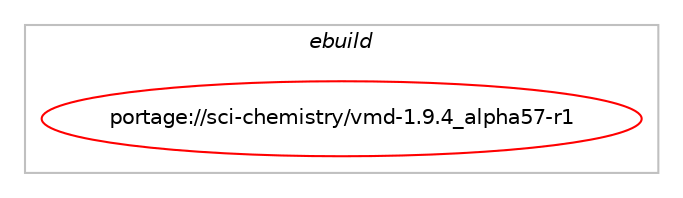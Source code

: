 digraph prolog {

# *************
# Graph options
# *************

newrank=true;
concentrate=true;
compound=true;
graph [rankdir=LR,fontname=Helvetica,fontsize=10,ranksep=1.5];#, ranksep=2.5, nodesep=0.2];
edge  [arrowhead=vee];
node  [fontname=Helvetica,fontsize=10];

# **********
# The ebuild
# **********

subgraph cluster_leftcol {
color=gray;
label=<<i>ebuild</i>>;
id [label="portage://sci-chemistry/vmd-1.9.4_alpha57-r1", color=red, width=4, href="../sci-chemistry/vmd-1.9.4_alpha57-r1.svg"];
}

# ****************
# The dependencies
# ****************

subgraph cluster_midcol {
color=gray;
label=<<i>dependencies</i>>;
subgraph cluster_compile {
fillcolor="#eeeeee";
style=filled;
label=<<i>compile</i>>;
# *** BEGIN UNKNOWN DEPENDENCY TYPE (TODO) ***
# id -> equal(use_conditional_group(positive,cuda,portage://sci-chemistry/vmd-1.9.4_alpha57-r1,[package_dependency(portage://sci-chemistry/vmd-1.9.4_alpha57-r1,install,no,dev-util,nvidia-cuda-toolkit,greaterequal,[4.2.9,,-r1,4.2.9-r1],any_same_slot,[])]))
# *** END UNKNOWN DEPENDENCY TYPE (TODO) ***

# *** BEGIN UNKNOWN DEPENDENCY TYPE (TODO) ***
# id -> equal(use_conditional_group(positive,gromacs,portage://sci-chemistry/vmd-1.9.4_alpha57-r1,[package_dependency(portage://sci-chemistry/vmd-1.9.4_alpha57-r1,install,no,sci-chemistry,gromacs,greaterequal,[5.0.4,,-r1,5.0.4-r1],[slot(0),equal],[use(enable(tng),none)])]))
# *** END UNKNOWN DEPENDENCY TYPE (TODO) ***

# *** BEGIN UNKNOWN DEPENDENCY TYPE (TODO) ***
# id -> equal(use_conditional_group(positive,python_single_target_python3_10,portage://sci-chemistry/vmd-1.9.4_alpha57-r1,[package_dependency(portage://sci-chemistry/vmd-1.9.4_alpha57-r1,install,no,dev-lang,python,none,[,,],[slot(3.10)],[])]))
# *** END UNKNOWN DEPENDENCY TYPE (TODO) ***

# *** BEGIN UNKNOWN DEPENDENCY TYPE (TODO) ***
# id -> equal(use_conditional_group(positive,python_single_target_python3_10,portage://sci-chemistry/vmd-1.9.4_alpha57-r1,[package_dependency(portage://sci-chemistry/vmd-1.9.4_alpha57-r1,install,no,dev-python,numpy,greaterequal,[2,,,2],[],[use(enable(python_targets_python3_10),negative)])]))
# *** END UNKNOWN DEPENDENCY TYPE (TODO) ***

# *** BEGIN UNKNOWN DEPENDENCY TYPE (TODO) ***
# id -> equal(use_conditional_group(positive,python_single_target_python3_11,portage://sci-chemistry/vmd-1.9.4_alpha57-r1,[package_dependency(portage://sci-chemistry/vmd-1.9.4_alpha57-r1,install,no,dev-lang,python,none,[,,],[slot(3.11)],[])]))
# *** END UNKNOWN DEPENDENCY TYPE (TODO) ***

# *** BEGIN UNKNOWN DEPENDENCY TYPE (TODO) ***
# id -> equal(use_conditional_group(positive,python_single_target_python3_11,portage://sci-chemistry/vmd-1.9.4_alpha57-r1,[package_dependency(portage://sci-chemistry/vmd-1.9.4_alpha57-r1,install,no,dev-python,numpy,greaterequal,[2,,,2],[],[use(enable(python_targets_python3_11),negative)])]))
# *** END UNKNOWN DEPENDENCY TYPE (TODO) ***

# *** BEGIN UNKNOWN DEPENDENCY TYPE (TODO) ***
# id -> equal(use_conditional_group(positive,python_single_target_python3_12,portage://sci-chemistry/vmd-1.9.4_alpha57-r1,[package_dependency(portage://sci-chemistry/vmd-1.9.4_alpha57-r1,install,no,dev-lang,python,none,[,,],[slot(3.12)],[])]))
# *** END UNKNOWN DEPENDENCY TYPE (TODO) ***

# *** BEGIN UNKNOWN DEPENDENCY TYPE (TODO) ***
# id -> equal(use_conditional_group(positive,python_single_target_python3_12,portage://sci-chemistry/vmd-1.9.4_alpha57-r1,[package_dependency(portage://sci-chemistry/vmd-1.9.4_alpha57-r1,install,no,dev-python,numpy,greaterequal,[2,,,2],[],[use(enable(python_targets_python3_12),negative)])]))
# *** END UNKNOWN DEPENDENCY TYPE (TODO) ***

# *** BEGIN UNKNOWN DEPENDENCY TYPE (TODO) ***
# id -> equal(use_conditional_group(positive,sqlite,portage://sci-chemistry/vmd-1.9.4_alpha57-r1,[package_dependency(portage://sci-chemistry/vmd-1.9.4_alpha57-r1,install,no,dev-db,sqlite,none,[,,],[slot(3),equal],[])]))
# *** END UNKNOWN DEPENDENCY TYPE (TODO) ***

# *** BEGIN UNKNOWN DEPENDENCY TYPE (TODO) ***
# id -> equal(use_conditional_group(positive,tachyon,portage://sci-chemistry/vmd-1.9.4_alpha57-r1,[package_dependency(portage://sci-chemistry/vmd-1.9.4_alpha57-r1,install,no,media-gfx,tachyon,greaterequal,[0.99,,_beta6,0.99_beta6],[],[])]))
# *** END UNKNOWN DEPENDENCY TYPE (TODO) ***

# *** BEGIN UNKNOWN DEPENDENCY TYPE (TODO) ***
# id -> equal(use_conditional_group(positive,xinerama,portage://sci-chemistry/vmd-1.9.4_alpha57-r1,[package_dependency(portage://sci-chemistry/vmd-1.9.4_alpha57-r1,install,no,x11-libs,libXinerama,none,[,,],[],[])]))
# *** END UNKNOWN DEPENDENCY TYPE (TODO) ***

# *** BEGIN UNKNOWN DEPENDENCY TYPE (TODO) ***
# id -> equal(package_dependency(portage://sci-chemistry/vmd-1.9.4_alpha57-r1,install,no,dev-lang,perl,none,[,,],[],[]))
# *** END UNKNOWN DEPENDENCY TYPE (TODO) ***

# *** BEGIN UNKNOWN DEPENDENCY TYPE (TODO) ***
# id -> equal(package_dependency(portage://sci-chemistry/vmd-1.9.4_alpha57-r1,install,no,dev-lang,tk,greaterequal,[8.6.1,,,8.6.1],[slot(0),equal],[]))
# *** END UNKNOWN DEPENDENCY TYPE (TODO) ***

# *** BEGIN UNKNOWN DEPENDENCY TYPE (TODO) ***
# id -> equal(package_dependency(portage://sci-chemistry/vmd-1.9.4_alpha57-r1,install,no,dev-libs,expat,none,[,,],[],[]))
# *** END UNKNOWN DEPENDENCY TYPE (TODO) ***

# *** BEGIN UNKNOWN DEPENDENCY TYPE (TODO) ***
# id -> equal(package_dependency(portage://sci-chemistry/vmd-1.9.4_alpha57-r1,install,no,sci-libs,netcdf,none,[,,],[slot(0),equal],[]))
# *** END UNKNOWN DEPENDENCY TYPE (TODO) ***

# *** BEGIN UNKNOWN DEPENDENCY TYPE (TODO) ***
# id -> equal(package_dependency(portage://sci-chemistry/vmd-1.9.4_alpha57-r1,install,no,virtual,opengl,none,[,,],[],[]))
# *** END UNKNOWN DEPENDENCY TYPE (TODO) ***

# *** BEGIN UNKNOWN DEPENDENCY TYPE (TODO) ***
# id -> equal(package_dependency(portage://sci-chemistry/vmd-1.9.4_alpha57-r1,install,no,x11-libs,fltk,greaterequal,[1.1.10,,-r2,1.1.10-r2],[slot(1)],[]))
# *** END UNKNOWN DEPENDENCY TYPE (TODO) ***

# *** BEGIN UNKNOWN DEPENDENCY TYPE (TODO) ***
# id -> equal(package_dependency(portage://sci-chemistry/vmd-1.9.4_alpha57-r1,install,no,x11-libs,libXft,none,[,,],[],[]))
# *** END UNKNOWN DEPENDENCY TYPE (TODO) ***

# *** BEGIN UNKNOWN DEPENDENCY TYPE (TODO) ***
# id -> equal(package_dependency(portage://sci-chemistry/vmd-1.9.4_alpha57-r1,install,no,x11-libs,libXi,none,[,,],[],[]))
# *** END UNKNOWN DEPENDENCY TYPE (TODO) ***

}
subgraph cluster_compileandrun {
fillcolor="#eeeeee";
style=filled;
label=<<i>compile and run</i>>;
}
subgraph cluster_run {
fillcolor="#eeeeee";
style=filled;
label=<<i>run</i>>;
# *** BEGIN UNKNOWN DEPENDENCY TYPE (TODO) ***
# id -> equal(use_conditional_group(positive,cuda,portage://sci-chemistry/vmd-1.9.4_alpha57-r1,[package_dependency(portage://sci-chemistry/vmd-1.9.4_alpha57-r1,run,no,dev-util,nvidia-cuda-toolkit,greaterequal,[4.2.9,,-r1,4.2.9-r1],any_same_slot,[])]))
# *** END UNKNOWN DEPENDENCY TYPE (TODO) ***

# *** BEGIN UNKNOWN DEPENDENCY TYPE (TODO) ***
# id -> equal(use_conditional_group(positive,gromacs,portage://sci-chemistry/vmd-1.9.4_alpha57-r1,[package_dependency(portage://sci-chemistry/vmd-1.9.4_alpha57-r1,run,no,sci-chemistry,gromacs,greaterequal,[5.0.4,,-r1,5.0.4-r1],[slot(0),equal],[use(enable(tng),none)])]))
# *** END UNKNOWN DEPENDENCY TYPE (TODO) ***

# *** BEGIN UNKNOWN DEPENDENCY TYPE (TODO) ***
# id -> equal(use_conditional_group(positive,msms,portage://sci-chemistry/vmd-1.9.4_alpha57-r1,[package_dependency(portage://sci-chemistry/vmd-1.9.4_alpha57-r1,run,no,sci-chemistry,msms-bin,none,[,,],[],[])]))
# *** END UNKNOWN DEPENDENCY TYPE (TODO) ***

# *** BEGIN UNKNOWN DEPENDENCY TYPE (TODO) ***
# id -> equal(use_conditional_group(positive,povray,portage://sci-chemistry/vmd-1.9.4_alpha57-r1,[package_dependency(portage://sci-chemistry/vmd-1.9.4_alpha57-r1,run,no,media-gfx,povray,none,[,,],[],[])]))
# *** END UNKNOWN DEPENDENCY TYPE (TODO) ***

# *** BEGIN UNKNOWN DEPENDENCY TYPE (TODO) ***
# id -> equal(use_conditional_group(positive,python_single_target_python3_10,portage://sci-chemistry/vmd-1.9.4_alpha57-r1,[package_dependency(portage://sci-chemistry/vmd-1.9.4_alpha57-r1,run,no,dev-lang,python,none,[,,],[slot(3.10)],[])]))
# *** END UNKNOWN DEPENDENCY TYPE (TODO) ***

# *** BEGIN UNKNOWN DEPENDENCY TYPE (TODO) ***
# id -> equal(use_conditional_group(positive,python_single_target_python3_10,portage://sci-chemistry/vmd-1.9.4_alpha57-r1,[package_dependency(portage://sci-chemistry/vmd-1.9.4_alpha57-r1,run,no,dev-python,numpy,greaterequal,[2,,,2],[],[use(enable(python_targets_python3_10),negative)])]))
# *** END UNKNOWN DEPENDENCY TYPE (TODO) ***

# *** BEGIN UNKNOWN DEPENDENCY TYPE (TODO) ***
# id -> equal(use_conditional_group(positive,python_single_target_python3_11,portage://sci-chemistry/vmd-1.9.4_alpha57-r1,[package_dependency(portage://sci-chemistry/vmd-1.9.4_alpha57-r1,run,no,dev-lang,python,none,[,,],[slot(3.11)],[])]))
# *** END UNKNOWN DEPENDENCY TYPE (TODO) ***

# *** BEGIN UNKNOWN DEPENDENCY TYPE (TODO) ***
# id -> equal(use_conditional_group(positive,python_single_target_python3_11,portage://sci-chemistry/vmd-1.9.4_alpha57-r1,[package_dependency(portage://sci-chemistry/vmd-1.9.4_alpha57-r1,run,no,dev-python,numpy,greaterequal,[2,,,2],[],[use(enable(python_targets_python3_11),negative)])]))
# *** END UNKNOWN DEPENDENCY TYPE (TODO) ***

# *** BEGIN UNKNOWN DEPENDENCY TYPE (TODO) ***
# id -> equal(use_conditional_group(positive,python_single_target_python3_12,portage://sci-chemistry/vmd-1.9.4_alpha57-r1,[package_dependency(portage://sci-chemistry/vmd-1.9.4_alpha57-r1,run,no,dev-lang,python,none,[,,],[slot(3.12)],[])]))
# *** END UNKNOWN DEPENDENCY TYPE (TODO) ***

# *** BEGIN UNKNOWN DEPENDENCY TYPE (TODO) ***
# id -> equal(use_conditional_group(positive,python_single_target_python3_12,portage://sci-chemistry/vmd-1.9.4_alpha57-r1,[package_dependency(portage://sci-chemistry/vmd-1.9.4_alpha57-r1,run,no,dev-python,numpy,greaterequal,[2,,,2],[],[use(enable(python_targets_python3_12),negative)])]))
# *** END UNKNOWN DEPENDENCY TYPE (TODO) ***

# *** BEGIN UNKNOWN DEPENDENCY TYPE (TODO) ***
# id -> equal(use_conditional_group(positive,sqlite,portage://sci-chemistry/vmd-1.9.4_alpha57-r1,[package_dependency(portage://sci-chemistry/vmd-1.9.4_alpha57-r1,run,no,dev-db,sqlite,none,[,,],[slot(3),equal],[])]))
# *** END UNKNOWN DEPENDENCY TYPE (TODO) ***

# *** BEGIN UNKNOWN DEPENDENCY TYPE (TODO) ***
# id -> equal(use_conditional_group(positive,tachyon,portage://sci-chemistry/vmd-1.9.4_alpha57-r1,[package_dependency(portage://sci-chemistry/vmd-1.9.4_alpha57-r1,run,no,media-gfx,tachyon,greaterequal,[0.99,,_beta6,0.99_beta6],[],[])]))
# *** END UNKNOWN DEPENDENCY TYPE (TODO) ***

# *** BEGIN UNKNOWN DEPENDENCY TYPE (TODO) ***
# id -> equal(use_conditional_group(positive,xinerama,portage://sci-chemistry/vmd-1.9.4_alpha57-r1,[package_dependency(portage://sci-chemistry/vmd-1.9.4_alpha57-r1,run,no,x11-libs,libXinerama,none,[,,],[],[])]))
# *** END UNKNOWN DEPENDENCY TYPE (TODO) ***

# *** BEGIN UNKNOWN DEPENDENCY TYPE (TODO) ***
# id -> equal(package_dependency(portage://sci-chemistry/vmd-1.9.4_alpha57-r1,run,no,dev-lang,perl,none,[,,],[],[]))
# *** END UNKNOWN DEPENDENCY TYPE (TODO) ***

# *** BEGIN UNKNOWN DEPENDENCY TYPE (TODO) ***
# id -> equal(package_dependency(portage://sci-chemistry/vmd-1.9.4_alpha57-r1,run,no,dev-lang,tk,greaterequal,[8.6.1,,,8.6.1],[slot(0),equal],[]))
# *** END UNKNOWN DEPENDENCY TYPE (TODO) ***

# *** BEGIN UNKNOWN DEPENDENCY TYPE (TODO) ***
# id -> equal(package_dependency(portage://sci-chemistry/vmd-1.9.4_alpha57-r1,run,no,dev-libs,expat,none,[,,],[],[]))
# *** END UNKNOWN DEPENDENCY TYPE (TODO) ***

# *** BEGIN UNKNOWN DEPENDENCY TYPE (TODO) ***
# id -> equal(package_dependency(portage://sci-chemistry/vmd-1.9.4_alpha57-r1,run,no,sci-biology,stride,none,[,,],[],[]))
# *** END UNKNOWN DEPENDENCY TYPE (TODO) ***

# *** BEGIN UNKNOWN DEPENDENCY TYPE (TODO) ***
# id -> equal(package_dependency(portage://sci-chemistry/vmd-1.9.4_alpha57-r1,run,no,sci-chemistry,chemical-mime-data,none,[,,],[],[]))
# *** END UNKNOWN DEPENDENCY TYPE (TODO) ***

# *** BEGIN UNKNOWN DEPENDENCY TYPE (TODO) ***
# id -> equal(package_dependency(portage://sci-chemistry/vmd-1.9.4_alpha57-r1,run,no,sci-chemistry,surf,none,[,,],[],[]))
# *** END UNKNOWN DEPENDENCY TYPE (TODO) ***

# *** BEGIN UNKNOWN DEPENDENCY TYPE (TODO) ***
# id -> equal(package_dependency(portage://sci-chemistry/vmd-1.9.4_alpha57-r1,run,no,sci-libs,netcdf,none,[,,],[slot(0),equal],[]))
# *** END UNKNOWN DEPENDENCY TYPE (TODO) ***

# *** BEGIN UNKNOWN DEPENDENCY TYPE (TODO) ***
# id -> equal(package_dependency(portage://sci-chemistry/vmd-1.9.4_alpha57-r1,run,no,virtual,opengl,none,[,,],[],[]))
# *** END UNKNOWN DEPENDENCY TYPE (TODO) ***

# *** BEGIN UNKNOWN DEPENDENCY TYPE (TODO) ***
# id -> equal(package_dependency(portage://sci-chemistry/vmd-1.9.4_alpha57-r1,run,no,x11-libs,fltk,greaterequal,[1.1.10,,-r2,1.1.10-r2],[slot(1)],[]))
# *** END UNKNOWN DEPENDENCY TYPE (TODO) ***

# *** BEGIN UNKNOWN DEPENDENCY TYPE (TODO) ***
# id -> equal(package_dependency(portage://sci-chemistry/vmd-1.9.4_alpha57-r1,run,no,x11-libs,libXft,none,[,,],[],[]))
# *** END UNKNOWN DEPENDENCY TYPE (TODO) ***

# *** BEGIN UNKNOWN DEPENDENCY TYPE (TODO) ***
# id -> equal(package_dependency(portage://sci-chemistry/vmd-1.9.4_alpha57-r1,run,no,x11-libs,libXi,none,[,,],[],[]))
# *** END UNKNOWN DEPENDENCY TYPE (TODO) ***

# *** BEGIN UNKNOWN DEPENDENCY TYPE (TODO) ***
# id -> equal(package_dependency(portage://sci-chemistry/vmd-1.9.4_alpha57-r1,run,no,x11-misc,xdg-utils,none,[,,],[],[]))
# *** END UNKNOWN DEPENDENCY TYPE (TODO) ***

# *** BEGIN UNKNOWN DEPENDENCY TYPE (TODO) ***
# id -> equal(package_dependency(portage://sci-chemistry/vmd-1.9.4_alpha57-r1,run,no,x11-terms,xterm,none,[,,],[],[]))
# *** END UNKNOWN DEPENDENCY TYPE (TODO) ***

}
}

# **************
# The candidates
# **************

subgraph cluster_choices {
rank=same;
color=gray;
label=<<i>candidates</i>>;

}

}
